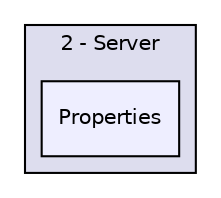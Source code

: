 digraph "D:/Projets/Final-Bomber/2 - Server/Properties" {
  compound=true
  node [ fontsize="10", fontname="Helvetica"];
  edge [ labelfontsize="10", labelfontname="Helvetica"];
  subgraph clusterdir_84b4cce606750ea1da5a83508b66c79b {
    graph [ bgcolor="#ddddee", pencolor="black", label="2 - Server" fontname="Helvetica", fontsize="10", URL="dir_84b4cce606750ea1da5a83508b66c79b.html"]
  dir_d22f1a91f1246a4717fc57769bd65fe7 [shape=box, label="Properties", style="filled", fillcolor="#eeeeff", pencolor="black", URL="dir_d22f1a91f1246a4717fc57769bd65fe7.html"];
  }
}
